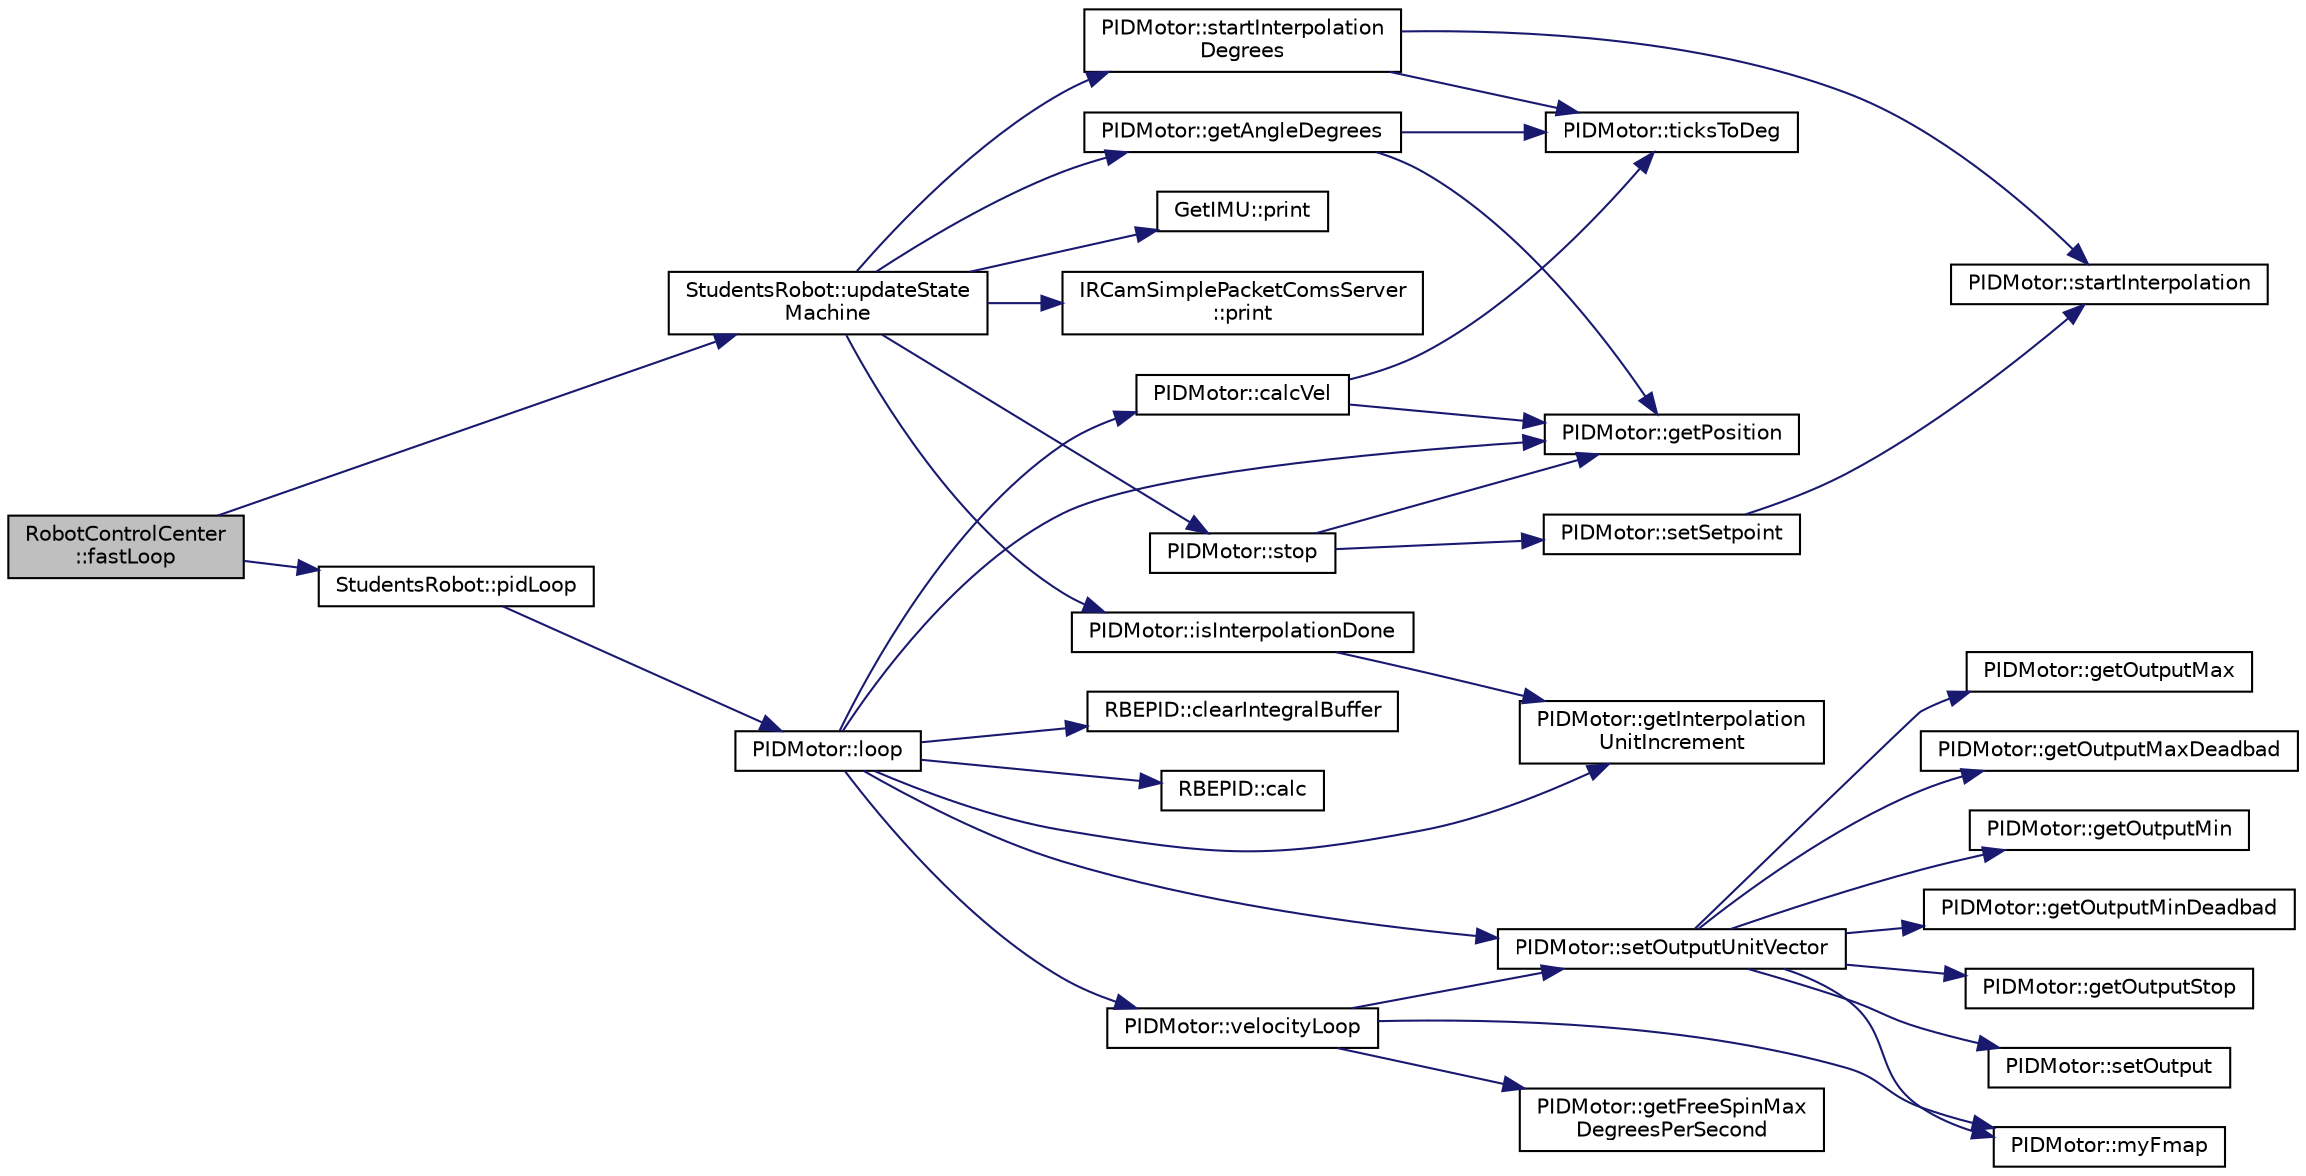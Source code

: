 digraph "RobotControlCenter::fastLoop"
{
  edge [fontname="Helvetica",fontsize="10",labelfontname="Helvetica",labelfontsize="10"];
  node [fontname="Helvetica",fontsize="10",shape=record];
  rankdir="LR";
  Node39 [label="RobotControlCenter\l::fastLoop",height=0.2,width=0.4,color="black", fillcolor="grey75", style="filled", fontcolor="black"];
  Node39 -> Node40 [color="midnightblue",fontsize="10",style="solid",fontname="Helvetica"];
  Node40 [label="StudentsRobot::pidLoop",height=0.2,width=0.4,color="black", fillcolor="white", style="filled",URL="$classStudentsRobot.html#a4ee4b70e8a57bb55e272cf0c78b866d5"];
  Node40 -> Node41 [color="midnightblue",fontsize="10",style="solid",fontname="Helvetica"];
  Node41 [label="PIDMotor::loop",height=0.2,width=0.4,color="black", fillcolor="white", style="filled",URL="$classPIDMotor.html#ac1374ed36dde94f3a14f8bf78e81c20c"];
  Node41 -> Node42 [color="midnightblue",fontsize="10",style="solid",fontname="Helvetica"];
  Node42 [label="RBEPID::calc",height=0.2,width=0.4,color="black", fillcolor="white", style="filled",URL="$classRBEPID.html#a74256fe09d111f68c97f7fcfaa858960"];
  Node41 -> Node43 [color="midnightblue",fontsize="10",style="solid",fontname="Helvetica"];
  Node43 [label="PIDMotor::calcVel",height=0.2,width=0.4,color="black", fillcolor="white", style="filled",URL="$classPIDMotor.html#a7f73964441f27c0eb1247604dae09bd0"];
  Node43 -> Node44 [color="midnightblue",fontsize="10",style="solid",fontname="Helvetica"];
  Node44 [label="PIDMotor::getPosition",height=0.2,width=0.4,color="black", fillcolor="white", style="filled",URL="$classPIDMotor.html#a804fb78d6d87e55d96d4b798935c8809"];
  Node43 -> Node45 [color="midnightblue",fontsize="10",style="solid",fontname="Helvetica"];
  Node45 [label="PIDMotor::ticksToDeg",height=0.2,width=0.4,color="black", fillcolor="white", style="filled",URL="$classPIDMotor.html#a292e9bc7f736e94ee0df376a08efae33"];
  Node41 -> Node46 [color="midnightblue",fontsize="10",style="solid",fontname="Helvetica"];
  Node46 [label="RBEPID::clearIntegralBuffer",height=0.2,width=0.4,color="black", fillcolor="white", style="filled",URL="$classRBEPID.html#adc6954f2aaa12295fc58ca1dcfca3dc1"];
  Node41 -> Node47 [color="midnightblue",fontsize="10",style="solid",fontname="Helvetica"];
  Node47 [label="PIDMotor::getInterpolation\lUnitIncrement",height=0.2,width=0.4,color="black", fillcolor="white", style="filled",URL="$classPIDMotor.html#a4b178659f339c95aa78bfb1a9e77c338"];
  Node41 -> Node44 [color="midnightblue",fontsize="10",style="solid",fontname="Helvetica"];
  Node41 -> Node48 [color="midnightblue",fontsize="10",style="solid",fontname="Helvetica"];
  Node48 [label="PIDMotor::setOutputUnitVector",height=0.2,width=0.4,color="black", fillcolor="white", style="filled",URL="$classPIDMotor.html#af3660a46b5b7614ba1a5812a85d103ef"];
  Node48 -> Node49 [color="midnightblue",fontsize="10",style="solid",fontname="Helvetica"];
  Node49 [label="PIDMotor::getOutputMax",height=0.2,width=0.4,color="black", fillcolor="white", style="filled",URL="$classPIDMotor.html#aeac2d568ea99d5ed87511f6107681919"];
  Node48 -> Node50 [color="midnightblue",fontsize="10",style="solid",fontname="Helvetica"];
  Node50 [label="PIDMotor::getOutputMaxDeadbad",height=0.2,width=0.4,color="black", fillcolor="white", style="filled",URL="$classPIDMotor.html#a4abe212ce5ed85b3f6f9b0d6065a2d19"];
  Node48 -> Node51 [color="midnightblue",fontsize="10",style="solid",fontname="Helvetica"];
  Node51 [label="PIDMotor::getOutputMin",height=0.2,width=0.4,color="black", fillcolor="white", style="filled",URL="$classPIDMotor.html#a48ccac9c1c76693f15b54e5db7a33df1"];
  Node48 -> Node52 [color="midnightblue",fontsize="10",style="solid",fontname="Helvetica"];
  Node52 [label="PIDMotor::getOutputMinDeadbad",height=0.2,width=0.4,color="black", fillcolor="white", style="filled",URL="$classPIDMotor.html#a7cd2e4d3e82e28e60999eca98a96be7d"];
  Node48 -> Node53 [color="midnightblue",fontsize="10",style="solid",fontname="Helvetica"];
  Node53 [label="PIDMotor::getOutputStop",height=0.2,width=0.4,color="black", fillcolor="white", style="filled",URL="$classPIDMotor.html#aab8f58c624bc04015c6179e2c029fec3"];
  Node48 -> Node54 [color="midnightblue",fontsize="10",style="solid",fontname="Helvetica"];
  Node54 [label="PIDMotor::myFmap",height=0.2,width=0.4,color="black", fillcolor="white", style="filled",URL="$classPIDMotor.html#a4f30d949a3c41afb995caef9fb207e05"];
  Node48 -> Node55 [color="midnightblue",fontsize="10",style="solid",fontname="Helvetica"];
  Node55 [label="PIDMotor::setOutput",height=0.2,width=0.4,color="black", fillcolor="white", style="filled",URL="$classPIDMotor.html#a017ecfd1aca8cc1e6ac04dafabf8e29e"];
  Node41 -> Node56 [color="midnightblue",fontsize="10",style="solid",fontname="Helvetica"];
  Node56 [label="PIDMotor::velocityLoop",height=0.2,width=0.4,color="black", fillcolor="white", style="filled",URL="$classPIDMotor.html#af5a516cd4dc617063b61632ce9968df1"];
  Node56 -> Node57 [color="midnightblue",fontsize="10",style="solid",fontname="Helvetica"];
  Node57 [label="PIDMotor::getFreeSpinMax\lDegreesPerSecond",height=0.2,width=0.4,color="black", fillcolor="white", style="filled",URL="$classPIDMotor.html#a702890e63da27ace0ec16b30d53e0c9e"];
  Node56 -> Node54 [color="midnightblue",fontsize="10",style="solid",fontname="Helvetica"];
  Node56 -> Node48 [color="midnightblue",fontsize="10",style="solid",fontname="Helvetica"];
  Node39 -> Node58 [color="midnightblue",fontsize="10",style="solid",fontname="Helvetica"];
  Node58 [label="StudentsRobot::updateState\lMachine",height=0.2,width=0.4,color="black", fillcolor="white", style="filled",URL="$classStudentsRobot.html#a67255944c57772b33390dcc786505afe"];
  Node58 -> Node59 [color="midnightblue",fontsize="10",style="solid",fontname="Helvetica"];
  Node59 [label="PIDMotor::startInterpolation\lDegrees",height=0.2,width=0.4,color="black", fillcolor="white", style="filled",URL="$classPIDMotor.html#a59a361f6877ad6dd4504273646e433fd"];
  Node59 -> Node60 [color="midnightblue",fontsize="10",style="solid",fontname="Helvetica"];
  Node60 [label="PIDMotor::startInterpolation",height=0.2,width=0.4,color="black", fillcolor="white", style="filled",URL="$classPIDMotor.html#a0aba3994cd6722646cce3f62a5cc056b"];
  Node59 -> Node45 [color="midnightblue",fontsize="10",style="solid",fontname="Helvetica"];
  Node58 -> Node61 [color="midnightblue",fontsize="10",style="solid",fontname="Helvetica"];
  Node61 [label="PIDMotor::getAngleDegrees",height=0.2,width=0.4,color="black", fillcolor="white", style="filled",URL="$classPIDMotor.html#a30fafa2f674001af8bf25d771532620b"];
  Node61 -> Node44 [color="midnightblue",fontsize="10",style="solid",fontname="Helvetica"];
  Node61 -> Node45 [color="midnightblue",fontsize="10",style="solid",fontname="Helvetica"];
  Node58 -> Node62 [color="midnightblue",fontsize="10",style="solid",fontname="Helvetica"];
  Node62 [label="GetIMU::print",height=0.2,width=0.4,color="black", fillcolor="white", style="filled",URL="$classGetIMU.html#a758f3c2d0b8968977767d548bdaaf32a"];
  Node58 -> Node63 [color="midnightblue",fontsize="10",style="solid",fontname="Helvetica"];
  Node63 [label="IRCamSimplePacketComsServer\l::print",height=0.2,width=0.4,color="black", fillcolor="white", style="filled",URL="$classIRCamSimplePacketComsServer.html#a098879fc4639b7bb2a99ad106da63e13"];
  Node58 -> Node64 [color="midnightblue",fontsize="10",style="solid",fontname="Helvetica"];
  Node64 [label="PIDMotor::isInterpolationDone",height=0.2,width=0.4,color="black", fillcolor="white", style="filled",URL="$classPIDMotor.html#ac7a8cb2fcf9c941cedd10864b9463fb7"];
  Node64 -> Node47 [color="midnightblue",fontsize="10",style="solid",fontname="Helvetica"];
  Node58 -> Node65 [color="midnightblue",fontsize="10",style="solid",fontname="Helvetica"];
  Node65 [label="PIDMotor::stop",height=0.2,width=0.4,color="black", fillcolor="white", style="filled",URL="$classPIDMotor.html#ab70676b6d2cea7a85592715056bdb0dd"];
  Node65 -> Node44 [color="midnightblue",fontsize="10",style="solid",fontname="Helvetica"];
  Node65 -> Node66 [color="midnightblue",fontsize="10",style="solid",fontname="Helvetica"];
  Node66 [label="PIDMotor::setSetpoint",height=0.2,width=0.4,color="black", fillcolor="white", style="filled",URL="$classPIDMotor.html#a53e76c65cbb75d139eed71cac76d688d"];
  Node66 -> Node60 [color="midnightblue",fontsize="10",style="solid",fontname="Helvetica"];
}
